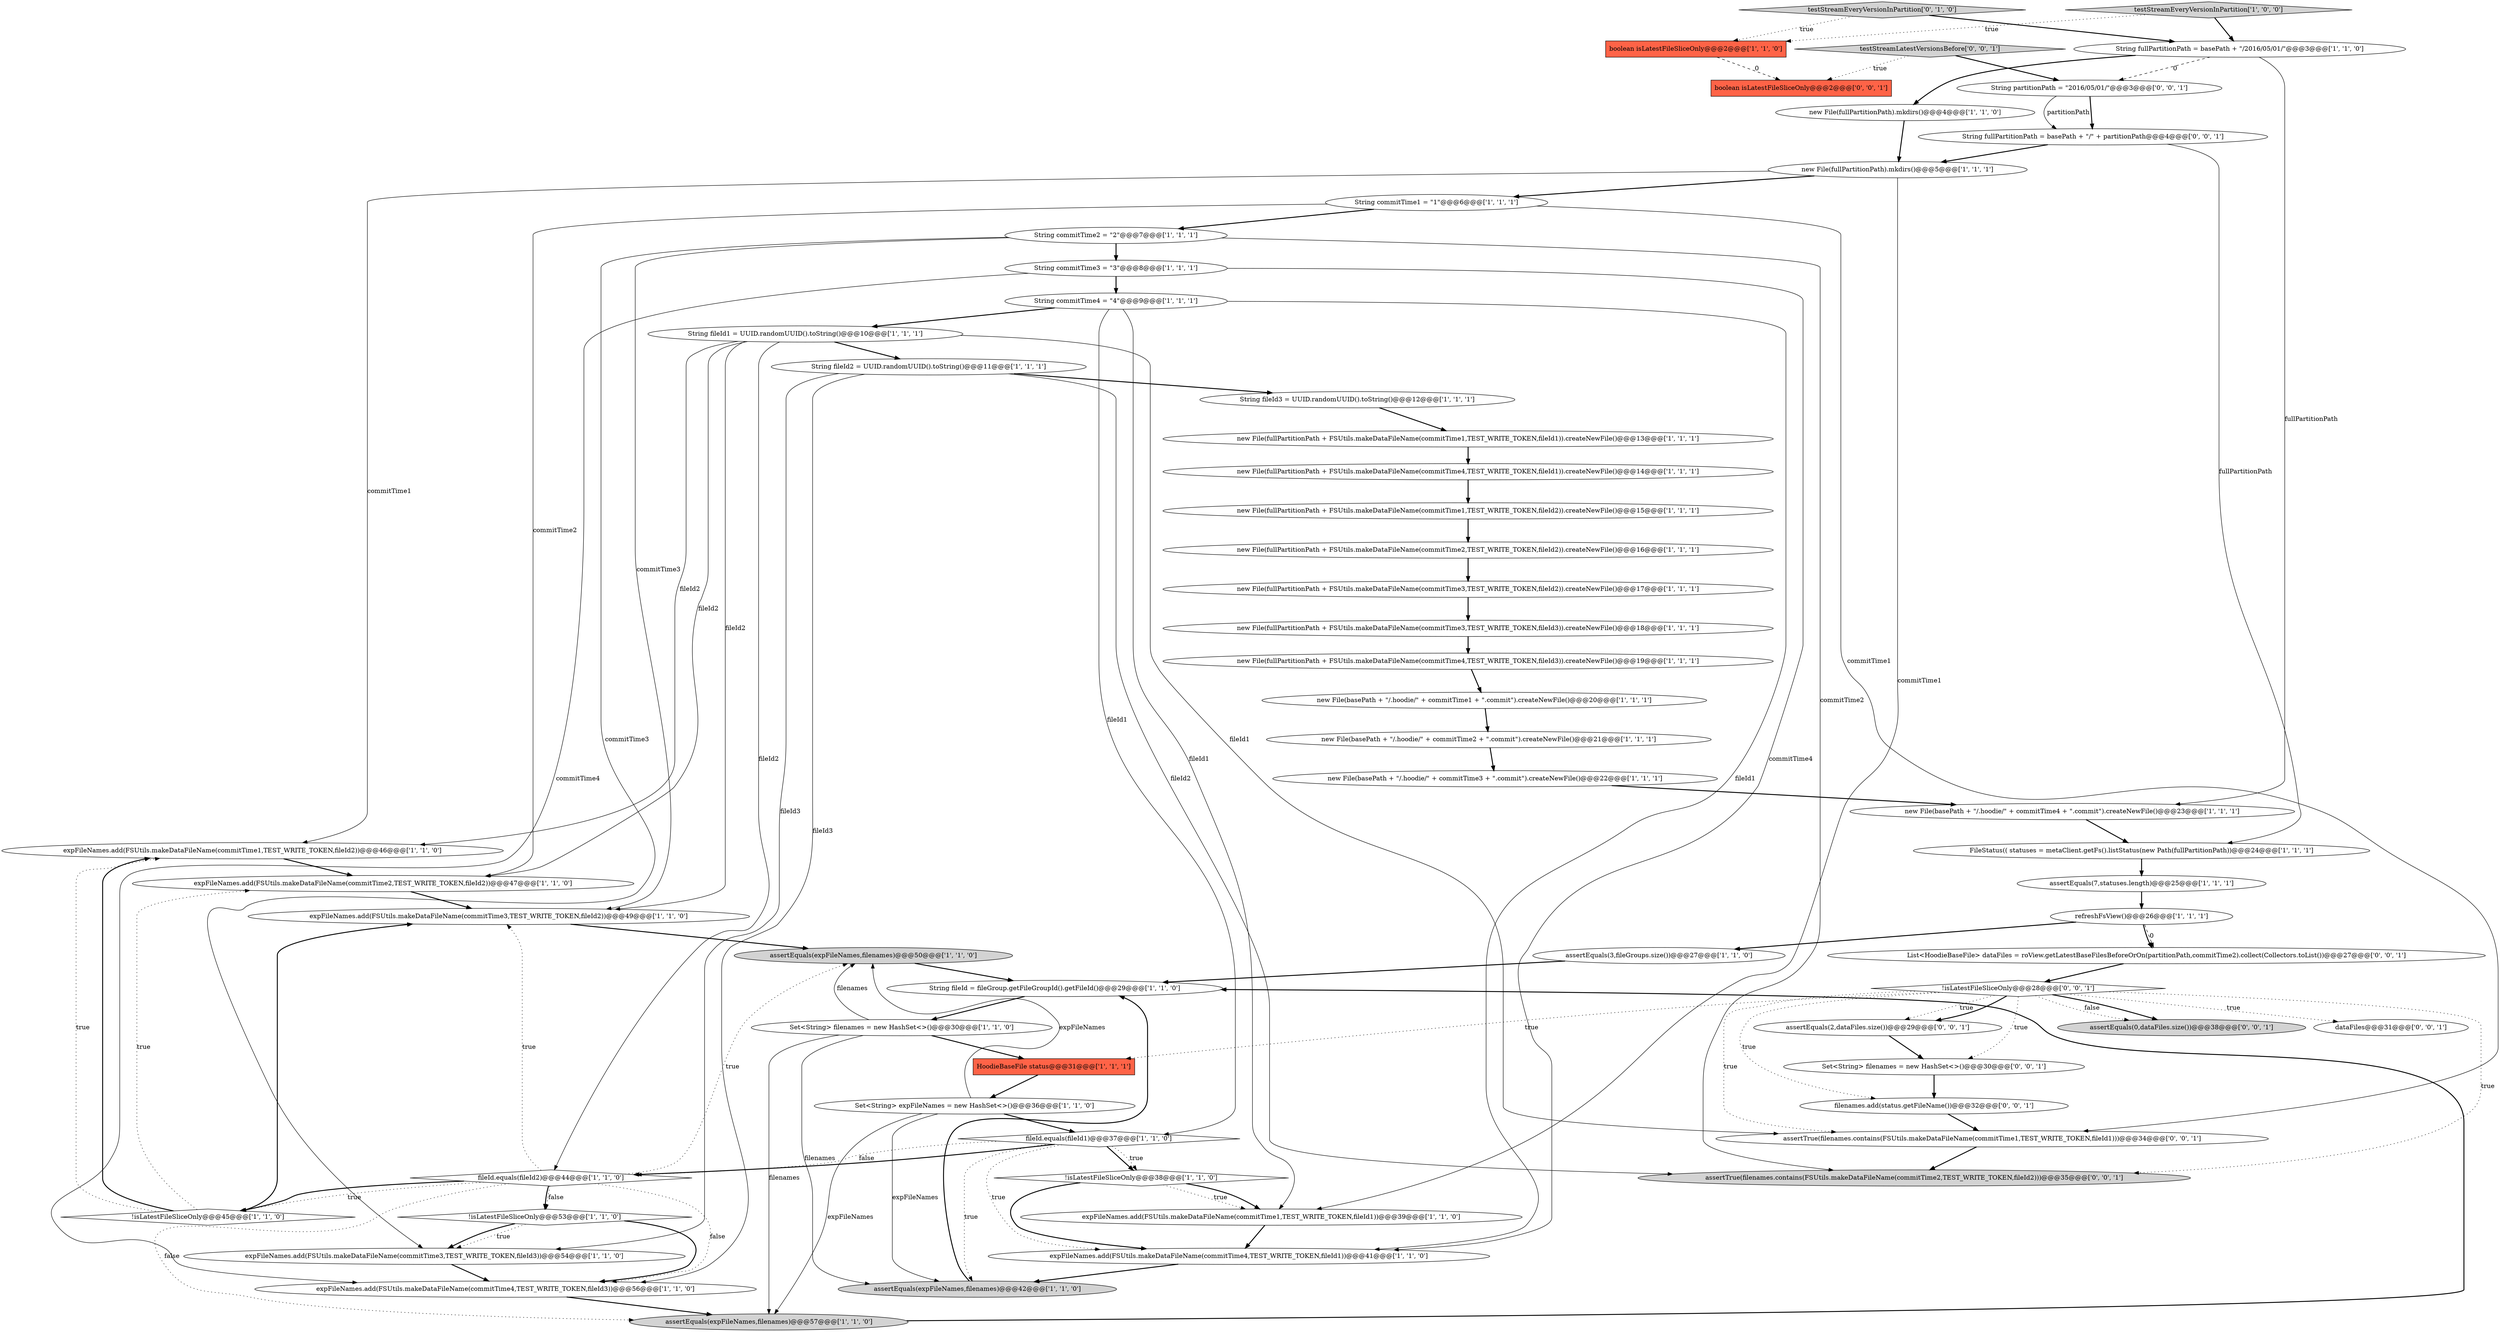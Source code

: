 digraph {
13 [style = filled, label = "String commitTime4 = \"4\"@@@9@@@['1', '1', '1']", fillcolor = white, shape = ellipse image = "AAA0AAABBB1BBB"];
55 [style = filled, label = "Set<String> filenames = new HashSet<>()@@@30@@@['0', '0', '1']", fillcolor = white, shape = ellipse image = "AAA0AAABBB3BBB"];
33 [style = filled, label = "expFileNames.add(FSUtils.makeDataFileName(commitTime4,TEST_WRITE_TOKEN,fileId3))@@@56@@@['1', '1', '0']", fillcolor = white, shape = ellipse image = "AAA0AAABBB1BBB"];
6 [style = filled, label = "new File(fullPartitionPath).mkdirs()@@@5@@@['1', '1', '1']", fillcolor = white, shape = ellipse image = "AAA0AAABBB1BBB"];
26 [style = filled, label = "new File(fullPartitionPath + FSUtils.makeDataFileName(commitTime3,TEST_WRITE_TOKEN,fileId2)).createNewFile()@@@17@@@['1', '1', '1']", fillcolor = white, shape = ellipse image = "AAA0AAABBB1BBB"];
44 [style = filled, label = "expFileNames.add(FSUtils.makeDataFileName(commitTime1,TEST_WRITE_TOKEN,fileId2))@@@46@@@['1', '1', '0']", fillcolor = white, shape = ellipse image = "AAA0AAABBB1BBB"];
30 [style = filled, label = "fileId.equals(fileId2)@@@44@@@['1', '1', '0']", fillcolor = white, shape = diamond image = "AAA0AAABBB1BBB"];
45 [style = filled, label = "assertEquals(expFileNames,filenames)@@@57@@@['1', '1', '0']", fillcolor = lightgray, shape = ellipse image = "AAA0AAABBB1BBB"];
20 [style = filled, label = "expFileNames.add(FSUtils.makeDataFileName(commitTime3,TEST_WRITE_TOKEN,fileId3))@@@54@@@['1', '1', '0']", fillcolor = white, shape = ellipse image = "AAA0AAABBB1BBB"];
59 [style = filled, label = "String partitionPath = \"2016/05/01/\"@@@3@@@['0', '0', '1']", fillcolor = white, shape = ellipse image = "AAA0AAABBB3BBB"];
42 [style = filled, label = "FileStatus(( statuses = metaClient.getFs().listStatus(new Path(fullPartitionPath))@@@24@@@['1', '1', '1']", fillcolor = white, shape = ellipse image = "AAA0AAABBB1BBB"];
4 [style = filled, label = "new File(basePath + \"/.hoodie/\" + commitTime3 + \".commit\").createNewFile()@@@22@@@['1', '1', '1']", fillcolor = white, shape = ellipse image = "AAA0AAABBB1BBB"];
51 [style = filled, label = "String fullPartitionPath = basePath + \"/\" + partitionPath@@@4@@@['0', '0', '1']", fillcolor = white, shape = ellipse image = "AAA0AAABBB3BBB"];
17 [style = filled, label = "!isLatestFileSliceOnly@@@45@@@['1', '1', '0']", fillcolor = white, shape = diamond image = "AAA0AAABBB1BBB"];
12 [style = filled, label = "String commitTime2 = \"2\"@@@7@@@['1', '1', '1']", fillcolor = white, shape = ellipse image = "AAA0AAABBB1BBB"];
52 [style = filled, label = "filenames.add(status.getFileName())@@@32@@@['0', '0', '1']", fillcolor = white, shape = ellipse image = "AAA0AAABBB3BBB"];
57 [style = filled, label = "assertTrue(filenames.contains(FSUtils.makeDataFileName(commitTime2,TEST_WRITE_TOKEN,fileId2)))@@@35@@@['0', '0', '1']", fillcolor = lightgray, shape = ellipse image = "AAA0AAABBB3BBB"];
18 [style = filled, label = "new File(basePath + \"/.hoodie/\" + commitTime4 + \".commit\").createNewFile()@@@23@@@['1', '1', '1']", fillcolor = white, shape = ellipse image = "AAA0AAABBB1BBB"];
3 [style = filled, label = "new File(fullPartitionPath + FSUtils.makeDataFileName(commitTime1,TEST_WRITE_TOKEN,fileId2)).createNewFile()@@@15@@@['1', '1', '1']", fillcolor = white, shape = ellipse image = "AAA0AAABBB1BBB"];
23 [style = filled, label = "String fileId1 = UUID.randomUUID().toString()@@@10@@@['1', '1', '1']", fillcolor = white, shape = ellipse image = "AAA0AAABBB1BBB"];
58 [style = filled, label = "assertEquals(2,dataFiles.size())@@@29@@@['0', '0', '1']", fillcolor = white, shape = ellipse image = "AAA0AAABBB3BBB"];
14 [style = filled, label = "Set<String> filenames = new HashSet<>()@@@30@@@['1', '1', '0']", fillcolor = white, shape = ellipse image = "AAA0AAABBB1BBB"];
8 [style = filled, label = "fileId.equals(fileId1)@@@37@@@['1', '1', '0']", fillcolor = white, shape = diamond image = "AAA0AAABBB1BBB"];
46 [style = filled, label = "testStreamEveryVersionInPartition['0', '1', '0']", fillcolor = lightgray, shape = diamond image = "AAA0AAABBB2BBB"];
7 [style = filled, label = "new File(fullPartitionPath + FSUtils.makeDataFileName(commitTime1,TEST_WRITE_TOKEN,fileId1)).createNewFile()@@@13@@@['1', '1', '1']", fillcolor = white, shape = ellipse image = "AAA0AAABBB1BBB"];
56 [style = filled, label = "testStreamLatestVersionsBefore['0', '0', '1']", fillcolor = lightgray, shape = diamond image = "AAA0AAABBB3BBB"];
16 [style = filled, label = "boolean isLatestFileSliceOnly@@@2@@@['1', '1', '0']", fillcolor = tomato, shape = box image = "AAA0AAABBB1BBB"];
22 [style = filled, label = "expFileNames.add(FSUtils.makeDataFileName(commitTime4,TEST_WRITE_TOKEN,fileId1))@@@41@@@['1', '1', '0']", fillcolor = white, shape = ellipse image = "AAA0AAABBB1BBB"];
39 [style = filled, label = "!isLatestFileSliceOnly@@@53@@@['1', '1', '0']", fillcolor = white, shape = diamond image = "AAA0AAABBB1BBB"];
10 [style = filled, label = "Set<String> expFileNames = new HashSet<>()@@@36@@@['1', '1', '0']", fillcolor = white, shape = ellipse image = "AAA0AAABBB1BBB"];
2 [style = filled, label = "String fileId = fileGroup.getFileGroupId().getFileId()@@@29@@@['1', '1', '0']", fillcolor = white, shape = ellipse image = "AAA0AAABBB1BBB"];
0 [style = filled, label = "new File(fullPartitionPath).mkdirs()@@@4@@@['1', '1', '0']", fillcolor = white, shape = ellipse image = "AAA0AAABBB1BBB"];
25 [style = filled, label = "String commitTime1 = \"1\"@@@6@@@['1', '1', '1']", fillcolor = white, shape = ellipse image = "AAA0AAABBB1BBB"];
28 [style = filled, label = "refreshFsView()@@@26@@@['1', '1', '1']", fillcolor = white, shape = ellipse image = "AAA0AAABBB1BBB"];
40 [style = filled, label = "new File(fullPartitionPath + FSUtils.makeDataFileName(commitTime4,TEST_WRITE_TOKEN,fileId1)).createNewFile()@@@14@@@['1', '1', '1']", fillcolor = white, shape = ellipse image = "AAA0AAABBB1BBB"];
29 [style = filled, label = "assertEquals(expFileNames,filenames)@@@42@@@['1', '1', '0']", fillcolor = lightgray, shape = ellipse image = "AAA0AAABBB1BBB"];
34 [style = filled, label = "testStreamEveryVersionInPartition['1', '0', '0']", fillcolor = lightgray, shape = diamond image = "AAA0AAABBB1BBB"];
35 [style = filled, label = "expFileNames.add(FSUtils.makeDataFileName(commitTime1,TEST_WRITE_TOKEN,fileId1))@@@39@@@['1', '1', '0']", fillcolor = white, shape = ellipse image = "AAA0AAABBB1BBB"];
31 [style = filled, label = "String fullPartitionPath = basePath + \"/2016/05/01/\"@@@3@@@['1', '1', '0']", fillcolor = white, shape = ellipse image = "AAA0AAABBB1BBB"];
19 [style = filled, label = "new File(fullPartitionPath + FSUtils.makeDataFileName(commitTime2,TEST_WRITE_TOKEN,fileId2)).createNewFile()@@@16@@@['1', '1', '1']", fillcolor = white, shape = ellipse image = "AAA0AAABBB1BBB"];
38 [style = filled, label = "expFileNames.add(FSUtils.makeDataFileName(commitTime2,TEST_WRITE_TOKEN,fileId2))@@@47@@@['1', '1', '0']", fillcolor = white, shape = ellipse image = "AAA0AAABBB1BBB"];
50 [style = filled, label = "assertTrue(filenames.contains(FSUtils.makeDataFileName(commitTime1,TEST_WRITE_TOKEN,fileId1)))@@@34@@@['0', '0', '1']", fillcolor = white, shape = ellipse image = "AAA0AAABBB3BBB"];
48 [style = filled, label = "boolean isLatestFileSliceOnly@@@2@@@['0', '0', '1']", fillcolor = tomato, shape = box image = "AAA0AAABBB3BBB"];
24 [style = filled, label = "String fileId2 = UUID.randomUUID().toString()@@@11@@@['1', '1', '1']", fillcolor = white, shape = ellipse image = "AAA0AAABBB1BBB"];
37 [style = filled, label = "new File(fullPartitionPath + FSUtils.makeDataFileName(commitTime4,TEST_WRITE_TOKEN,fileId3)).createNewFile()@@@19@@@['1', '1', '1']", fillcolor = white, shape = ellipse image = "AAA0AAABBB1BBB"];
41 [style = filled, label = "new File(basePath + \"/.hoodie/\" + commitTime1 + \".commit\").createNewFile()@@@20@@@['1', '1', '1']", fillcolor = white, shape = ellipse image = "AAA0AAABBB1BBB"];
32 [style = filled, label = "new File(basePath + \"/.hoodie/\" + commitTime2 + \".commit\").createNewFile()@@@21@@@['1', '1', '1']", fillcolor = white, shape = ellipse image = "AAA0AAABBB1BBB"];
49 [style = filled, label = "!isLatestFileSliceOnly@@@28@@@['0', '0', '1']", fillcolor = white, shape = diamond image = "AAA0AAABBB3BBB"];
9 [style = filled, label = "HoodieBaseFile status@@@31@@@['1', '1', '1']", fillcolor = tomato, shape = box image = "AAA0AAABBB1BBB"];
43 [style = filled, label = "assertEquals(expFileNames,filenames)@@@50@@@['1', '1', '0']", fillcolor = lightgray, shape = ellipse image = "AAA0AAABBB1BBB"];
47 [style = filled, label = "assertEquals(0,dataFiles.size())@@@38@@@['0', '0', '1']", fillcolor = lightgray, shape = ellipse image = "AAA0AAABBB3BBB"];
15 [style = filled, label = "String fileId3 = UUID.randomUUID().toString()@@@12@@@['1', '1', '1']", fillcolor = white, shape = ellipse image = "AAA0AAABBB1BBB"];
36 [style = filled, label = "new File(fullPartitionPath + FSUtils.makeDataFileName(commitTime3,TEST_WRITE_TOKEN,fileId3)).createNewFile()@@@18@@@['1', '1', '1']", fillcolor = white, shape = ellipse image = "AAA0AAABBB1BBB"];
53 [style = filled, label = "dataFiles@@@31@@@['0', '0', '1']", fillcolor = white, shape = ellipse image = "AAA0AAABBB3BBB"];
54 [style = filled, label = "List<HoodieBaseFile> dataFiles = roView.getLatestBaseFilesBeforeOrOn(partitionPath,commitTime2).collect(Collectors.toList())@@@27@@@['0', '0', '1']", fillcolor = white, shape = ellipse image = "AAA0AAABBB3BBB"];
21 [style = filled, label = "!isLatestFileSliceOnly@@@38@@@['1', '1', '0']", fillcolor = white, shape = diamond image = "AAA0AAABBB1BBB"];
11 [style = filled, label = "expFileNames.add(FSUtils.makeDataFileName(commitTime3,TEST_WRITE_TOKEN,fileId2))@@@49@@@['1', '1', '0']", fillcolor = white, shape = ellipse image = "AAA0AAABBB1BBB"];
5 [style = filled, label = "String commitTime3 = \"3\"@@@8@@@['1', '1', '1']", fillcolor = white, shape = ellipse image = "AAA0AAABBB1BBB"];
27 [style = filled, label = "assertEquals(7,statuses.length)@@@25@@@['1', '1', '1']", fillcolor = white, shape = ellipse image = "AAA0AAABBB1BBB"];
1 [style = filled, label = "assertEquals(3,fileGroups.size())@@@27@@@['1', '1', '0']", fillcolor = white, shape = ellipse image = "AAA0AAABBB1BBB"];
22->29 [style = bold, label=""];
58->55 [style = bold, label=""];
21->22 [style = bold, label=""];
49->58 [style = dotted, label="true"];
12->57 [style = solid, label="commitTime2"];
23->11 [style = solid, label="fileId2"];
51->6 [style = bold, label=""];
25->12 [style = bold, label=""];
23->44 [style = solid, label="fileId2"];
5->13 [style = bold, label=""];
56->48 [style = dotted, label="true"];
23->50 [style = solid, label="fileId1"];
28->1 [style = bold, label=""];
7->40 [style = bold, label=""];
25->50 [style = solid, label="commitTime1"];
49->53 [style = dotted, label="true"];
49->47 [style = bold, label=""];
6->25 [style = bold, label=""];
17->38 [style = dotted, label="true"];
28->54 [style = dashed, label="0"];
35->22 [style = bold, label=""];
14->45 [style = solid, label="filenames"];
1->2 [style = bold, label=""];
24->20 [style = solid, label="fileId3"];
49->52 [style = dotted, label="true"];
39->33 [style = bold, label=""];
59->51 [style = solid, label="partitionPath"];
26->36 [style = bold, label=""];
11->43 [style = bold, label=""];
27->28 [style = bold, label=""];
30->17 [style = dotted, label="true"];
46->31 [style = bold, label=""];
41->32 [style = bold, label=""];
23->30 [style = solid, label="fileId2"];
30->33 [style = dotted, label="false"];
49->50 [style = dotted, label="true"];
15->7 [style = bold, label=""];
50->57 [style = bold, label=""];
8->30 [style = dotted, label="false"];
5->22 [style = solid, label="commitTime4"];
21->35 [style = dotted, label="true"];
30->11 [style = dotted, label="true"];
13->8 [style = solid, label="fileId1"];
31->18 [style = solid, label="fullPartitionPath"];
19->26 [style = bold, label=""];
5->33 [style = solid, label="commitTime4"];
17->11 [style = bold, label=""];
49->58 [style = bold, label=""];
49->9 [style = dotted, label="true"];
12->11 [style = solid, label="commitTime3"];
28->54 [style = bold, label=""];
55->52 [style = bold, label=""];
25->38 [style = solid, label="commitTime2"];
8->30 [style = bold, label=""];
34->16 [style = dotted, label="true"];
32->4 [style = bold, label=""];
30->17 [style = bold, label=""];
33->45 [style = bold, label=""];
46->16 [style = dotted, label="true"];
9->10 [style = bold, label=""];
0->6 [style = bold, label=""];
37->41 [style = bold, label=""];
42->27 [style = bold, label=""];
10->29 [style = solid, label="expFileNames"];
59->51 [style = bold, label=""];
23->38 [style = solid, label="fileId2"];
29->2 [style = bold, label=""];
13->23 [style = bold, label=""];
10->8 [style = bold, label=""];
30->43 [style = dotted, label="true"];
30->45 [style = dotted, label="false"];
14->9 [style = bold, label=""];
8->22 [style = dotted, label="true"];
8->21 [style = bold, label=""];
10->43 [style = solid, label="expFileNames"];
17->44 [style = bold, label=""];
6->44 [style = solid, label="commitTime1"];
34->31 [style = bold, label=""];
3->19 [style = bold, label=""];
51->42 [style = solid, label="fullPartitionPath"];
49->57 [style = dotted, label="true"];
14->43 [style = solid, label="filenames"];
21->35 [style = bold, label=""];
40->3 [style = bold, label=""];
24->33 [style = solid, label="fileId3"];
8->29 [style = dotted, label="true"];
17->44 [style = dotted, label="true"];
12->20 [style = solid, label="commitTime3"];
38->11 [style = bold, label=""];
14->29 [style = solid, label="filenames"];
20->33 [style = bold, label=""];
4->18 [style = bold, label=""];
30->39 [style = bold, label=""];
13->22 [style = solid, label="fileId1"];
43->2 [style = bold, label=""];
49->55 [style = dotted, label="true"];
54->49 [style = bold, label=""];
16->48 [style = dashed, label="0"];
10->45 [style = solid, label="expFileNames"];
36->37 [style = bold, label=""];
18->42 [style = bold, label=""];
39->20 [style = dotted, label="true"];
23->24 [style = bold, label=""];
39->20 [style = bold, label=""];
8->21 [style = dotted, label="true"];
24->15 [style = bold, label=""];
31->59 [style = dashed, label="0"];
52->50 [style = bold, label=""];
44->38 [style = bold, label=""];
45->2 [style = bold, label=""];
12->5 [style = bold, label=""];
49->47 [style = dotted, label="false"];
56->59 [style = bold, label=""];
6->35 [style = solid, label="commitTime1"];
13->35 [style = solid, label="fileId1"];
2->14 [style = bold, label=""];
30->39 [style = dotted, label="false"];
24->57 [style = solid, label="fileId2"];
31->0 [style = bold, label=""];
}

